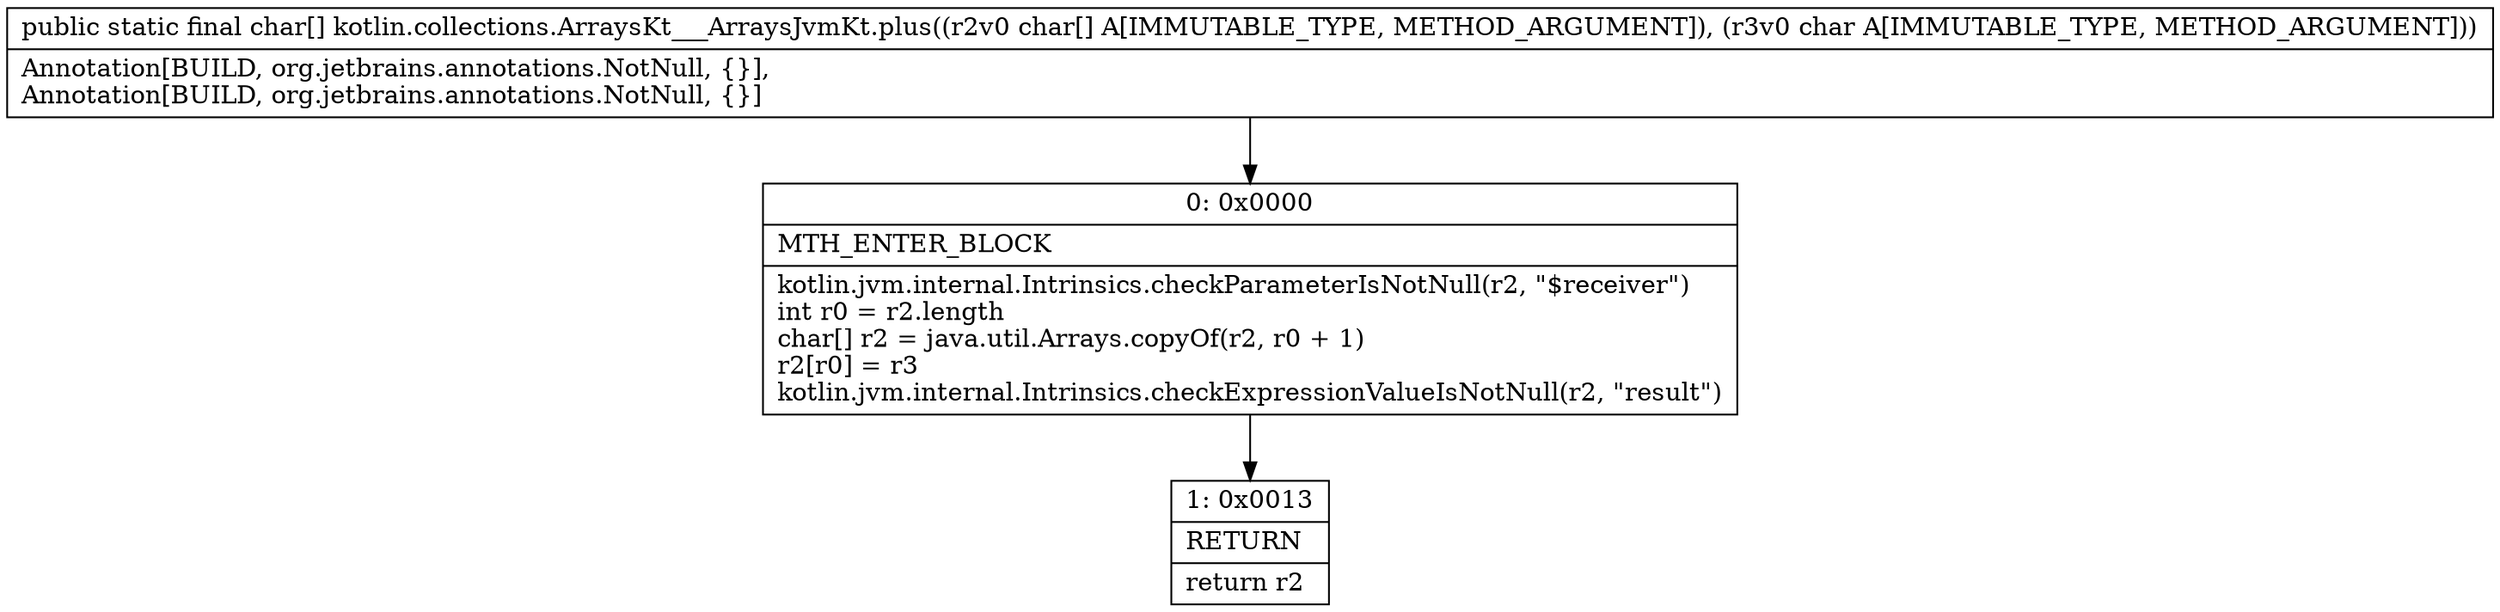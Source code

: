 digraph "CFG forkotlin.collections.ArraysKt___ArraysJvmKt.plus([CC)[C" {
Node_0 [shape=record,label="{0\:\ 0x0000|MTH_ENTER_BLOCK\l|kotlin.jvm.internal.Intrinsics.checkParameterIsNotNull(r2, \"$receiver\")\lint r0 = r2.length\lchar[] r2 = java.util.Arrays.copyOf(r2, r0 + 1)\lr2[r0] = r3\lkotlin.jvm.internal.Intrinsics.checkExpressionValueIsNotNull(r2, \"result\")\l}"];
Node_1 [shape=record,label="{1\:\ 0x0013|RETURN\l|return r2\l}"];
MethodNode[shape=record,label="{public static final char[] kotlin.collections.ArraysKt___ArraysJvmKt.plus((r2v0 char[] A[IMMUTABLE_TYPE, METHOD_ARGUMENT]), (r3v0 char A[IMMUTABLE_TYPE, METHOD_ARGUMENT]))  | Annotation[BUILD, org.jetbrains.annotations.NotNull, \{\}], \lAnnotation[BUILD, org.jetbrains.annotations.NotNull, \{\}]\l}"];
MethodNode -> Node_0;
Node_0 -> Node_1;
}

